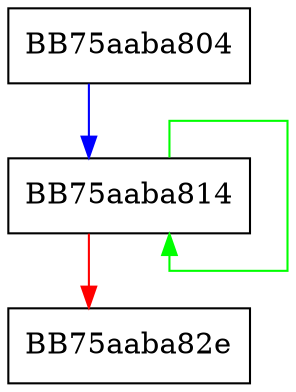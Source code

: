 digraph Reset {
  node [shape="box"];
  graph [splines=ortho];
  BB75aaba804 -> BB75aaba814 [color="blue"];
  BB75aaba814 -> BB75aaba814 [color="green"];
  BB75aaba814 -> BB75aaba82e [color="red"];
}